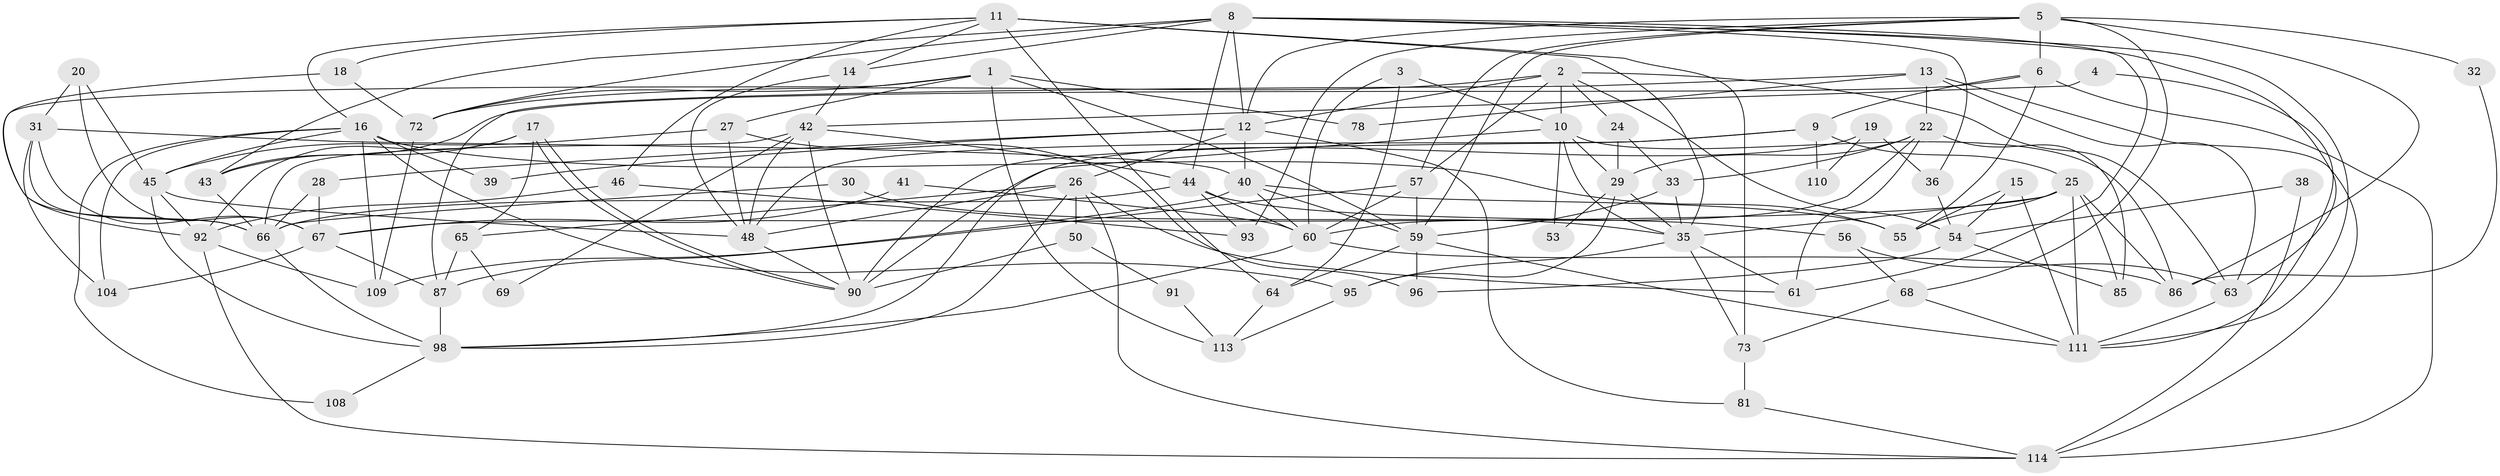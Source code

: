 // Generated by graph-tools (version 1.1) at 2025/24/03/03/25 07:24:01]
// undirected, 79 vertices, 186 edges
graph export_dot {
graph [start="1"]
  node [color=gray90,style=filled];
  1 [super="+105"];
  2 [super="+101"];
  3;
  4;
  5 [super="+7"];
  6;
  8 [super="+51"];
  9 [super="+21"];
  10 [super="+74"];
  11 [super="+102"];
  12 [super="+52"];
  13;
  14 [super="+58"];
  15;
  16 [super="+47"];
  17 [super="+77"];
  18;
  19;
  20;
  22 [super="+23"];
  24;
  25 [super="+82"];
  26 [super="+34"];
  27;
  28;
  29 [super="+37"];
  30;
  31;
  32;
  33;
  35 [super="+62"];
  36;
  38;
  39;
  40 [super="+49"];
  41;
  42 [super="+106"];
  43;
  44 [super="+80"];
  45 [super="+103"];
  46;
  48 [super="+94"];
  50;
  53;
  54 [super="+112"];
  55 [super="+75"];
  56;
  57;
  59 [super="+83"];
  60 [super="+76"];
  61;
  63 [super="+88"];
  64 [super="+70"];
  65;
  66 [super="+71"];
  67 [super="+84"];
  68 [super="+100"];
  69;
  72 [super="+89"];
  73 [super="+79"];
  78;
  81;
  85;
  86;
  87;
  90 [super="+99"];
  91;
  92 [super="+97"];
  93;
  95;
  96;
  98 [super="+107"];
  104;
  108;
  109;
  110;
  111;
  113;
  114;
  1 -- 113;
  1 -- 78;
  1 -- 92;
  1 -- 72;
  1 -- 27;
  1 -- 59;
  2 -- 54;
  2 -- 12;
  2 -- 24;
  2 -- 72;
  2 -- 57;
  2 -- 10;
  2 -- 63;
  3 -- 10;
  3 -- 60;
  3 -- 64;
  4 -- 111;
  4 -- 42;
  5 -- 57;
  5 -- 32 [weight=2];
  5 -- 93;
  5 -- 6;
  5 -- 86;
  5 -- 59;
  5 -- 12;
  5 -- 68;
  6 -- 114;
  6 -- 55;
  6 -- 9;
  6 -- 43;
  8 -- 14;
  8 -- 36;
  8 -- 111;
  8 -- 44;
  8 -- 43;
  8 -- 61;
  8 -- 12;
  8 -- 63;
  8 -- 72;
  9 -- 90;
  9 -- 110;
  9 -- 48;
  9 -- 25;
  10 -- 86;
  10 -- 35;
  10 -- 98;
  10 -- 53;
  10 -- 29;
  11 -- 14;
  11 -- 35 [weight=2];
  11 -- 64;
  11 -- 16;
  11 -- 18;
  11 -- 46;
  11 -- 73;
  12 -- 28;
  12 -- 81;
  12 -- 26;
  12 -- 39;
  12 -- 40;
  13 -- 87;
  13 -- 78;
  13 -- 114;
  13 -- 22;
  13 -- 63;
  14 -- 48;
  14 -- 42;
  15 -- 111;
  15 -- 54;
  15 -- 55;
  16 -- 39;
  16 -- 104;
  16 -- 108;
  16 -- 109;
  16 -- 95;
  16 -- 55;
  16 -- 45;
  17 -- 90;
  17 -- 90;
  17 -- 65;
  17 -- 43;
  17 -- 92;
  18 -- 72;
  18 -- 66;
  19 -- 36;
  19 -- 110;
  19 -- 90;
  20 -- 31;
  20 -- 45;
  20 -- 67;
  22 -- 85;
  22 -- 33;
  22 -- 29;
  22 -- 61;
  22 -- 60;
  24 -- 33;
  24 -- 29;
  25 -- 67;
  25 -- 111;
  25 -- 55;
  25 -- 35;
  25 -- 85;
  25 -- 86;
  26 -- 50;
  26 -- 114;
  26 -- 48;
  26 -- 65;
  26 -- 98;
  26 -- 61;
  27 -- 48;
  27 -- 96;
  27 -- 45;
  28 -- 66;
  28 -- 67;
  29 -- 35;
  29 -- 53;
  29 -- 95;
  30 -- 35;
  30 -- 66;
  31 -- 66;
  31 -- 40;
  31 -- 104;
  31 -- 67;
  32 -- 86;
  33 -- 59;
  33 -- 35;
  35 -- 61;
  35 -- 95;
  35 -- 73;
  36 -- 54;
  38 -- 114;
  38 -- 54 [weight=2];
  40 -- 87;
  40 -- 60;
  40 -- 55 [weight=2];
  40 -- 59;
  41 -- 67;
  41 -- 60;
  42 -- 44;
  42 -- 48;
  42 -- 69;
  42 -- 90;
  42 -- 66;
  43 -- 66;
  44 -- 60;
  44 -- 56;
  44 -- 93;
  44 -- 66;
  45 -- 48;
  45 -- 98;
  45 -- 92;
  46 -- 93;
  46 -- 92;
  48 -- 90;
  50 -- 90 [weight=2];
  50 -- 91;
  54 -- 96;
  54 -- 85;
  56 -- 68;
  56 -- 63;
  57 -- 59;
  57 -- 109;
  57 -- 60;
  59 -- 64;
  59 -- 96;
  59 -- 111;
  60 -- 98;
  60 -- 86;
  63 -- 111;
  64 -- 113;
  65 -- 87;
  65 -- 69;
  66 -- 98;
  67 -- 104;
  67 -- 87;
  68 -- 111;
  68 -- 73;
  72 -- 109;
  73 -- 81;
  81 -- 114;
  87 -- 98;
  91 -- 113;
  92 -- 114;
  92 -- 109;
  95 -- 113;
  98 -- 108;
}
